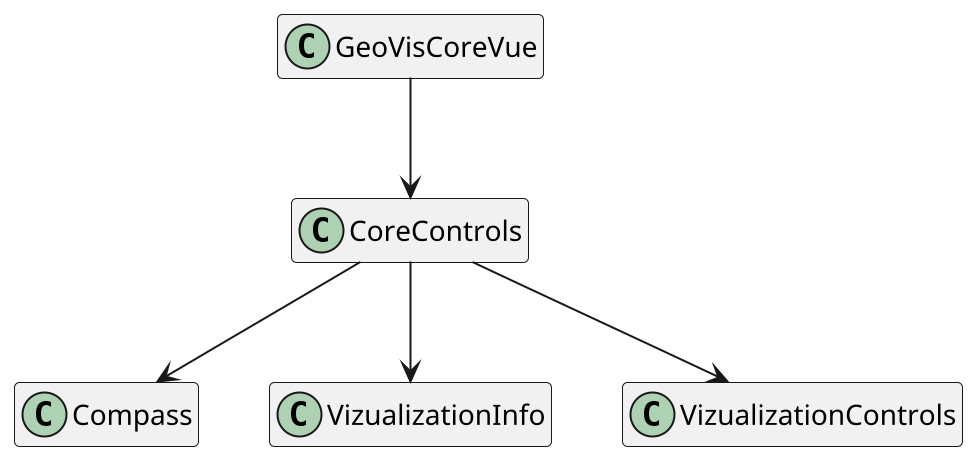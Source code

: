 @startuml
scale 2
class GeoVisCoreVue
class Compass
class VizualizationInfo
class VizualizationControls
class CoreControls
hide empty members
GeoVisCoreVue --> CoreControls
CoreControls --> VizualizationInfo
CoreControls --> Compass
CoreControls --> VizualizationControls
@enduml